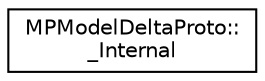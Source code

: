 digraph "Graphical Class Hierarchy"
{
 // LATEX_PDF_SIZE
  edge [fontname="Helvetica",fontsize="10",labelfontname="Helvetica",labelfontsize="10"];
  node [fontname="Helvetica",fontsize="10",shape=record];
  rankdir="LR";
  Node0 [label="MPModelDeltaProto::\l_Internal",height=0.2,width=0.4,color="black", fillcolor="white", style="filled",URL="$classoperations__research_1_1_m_p_model_delta_proto_1_1___internal.html",tooltip=" "];
}
